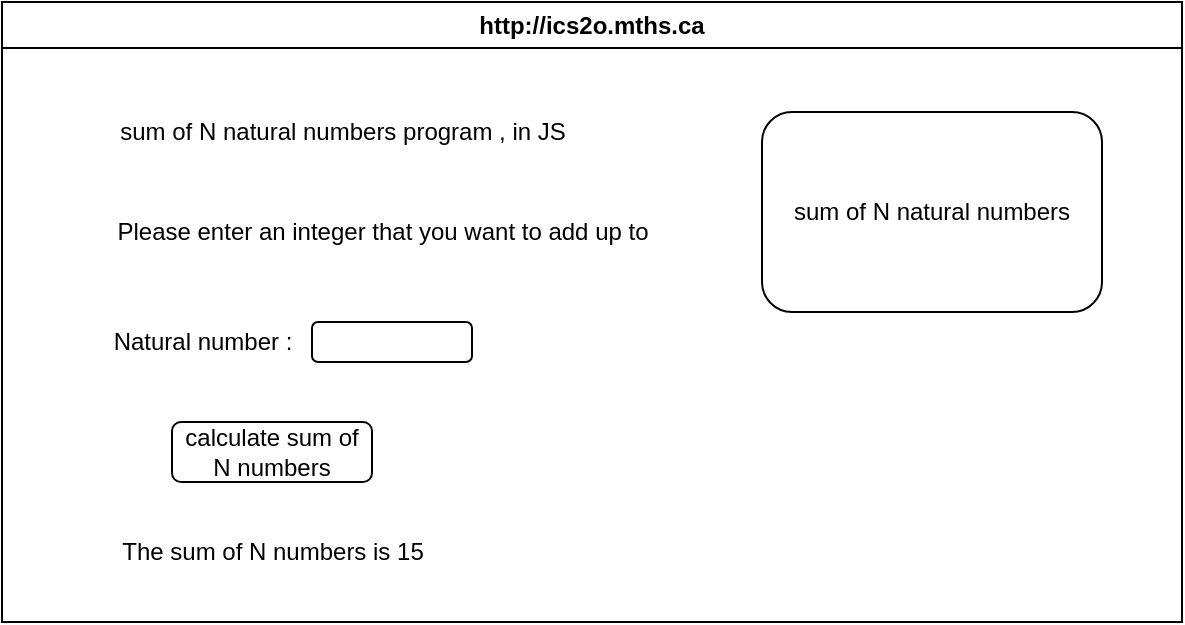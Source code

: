 <mxfile>
    <diagram id="HIP3nbAZw_EuaXWnEj3U" name="Page-1">
        <mxGraphModel dx="772" dy="346" grid="1" gridSize="10" guides="1" tooltips="1" connect="1" arrows="1" fold="1" page="1" pageScale="1" pageWidth="850" pageHeight="1100" math="0" shadow="0">
            <root>
                <mxCell id="0"/>
                <mxCell id="1" parent="0"/>
                <mxCell id="7" value="http://ics2o.mths.ca" style="swimlane;whiteSpace=wrap;html=1;" parent="1" vertex="1">
                    <mxGeometry x="40" y="60" width="590" height="310" as="geometry"/>
                </mxCell>
                <mxCell id="8" value="sum of N natural numbers program , in JS" style="text;html=1;align=center;verticalAlign=middle;resizable=0;points=[];autosize=1;strokeColor=none;fillColor=none;" vertex="1" parent="7">
                    <mxGeometry x="45" y="50" width="250" height="30" as="geometry"/>
                </mxCell>
                <mxCell id="9" value="Please enter an integer that you want to add up to" style="text;html=1;align=center;verticalAlign=middle;resizable=0;points=[];autosize=1;strokeColor=none;fillColor=none;" vertex="1" parent="7">
                    <mxGeometry x="45" y="100" width="290" height="30" as="geometry"/>
                </mxCell>
                <mxCell id="11" value="Natural number :" style="text;html=1;align=center;verticalAlign=middle;resizable=0;points=[];autosize=1;strokeColor=none;fillColor=none;" vertex="1" parent="7">
                    <mxGeometry x="45" y="155" width="110" height="30" as="geometry"/>
                </mxCell>
                <mxCell id="12" value="" style="rounded=1;whiteSpace=wrap;html=1;" vertex="1" parent="7">
                    <mxGeometry x="155" y="160" width="80" height="20" as="geometry"/>
                </mxCell>
                <mxCell id="13" value="sum of N natural numbers" style="rounded=1;whiteSpace=wrap;html=1;" vertex="1" parent="7">
                    <mxGeometry x="380" y="55" width="170" height="100" as="geometry"/>
                </mxCell>
                <mxCell id="14" value="calculate sum of N numbers" style="rounded=1;whiteSpace=wrap;html=1;" vertex="1" parent="7">
                    <mxGeometry x="85" y="210" width="100" height="30" as="geometry"/>
                </mxCell>
                <mxCell id="15" value="The sum of N numbers is 15" style="text;html=1;align=center;verticalAlign=middle;resizable=0;points=[];autosize=1;strokeColor=none;fillColor=none;" vertex="1" parent="7">
                    <mxGeometry x="45" y="260" width="180" height="30" as="geometry"/>
                </mxCell>
            </root>
        </mxGraphModel>
    </diagram>
</mxfile>